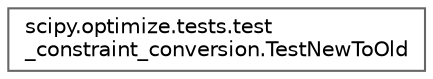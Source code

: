 digraph "Graphical Class Hierarchy"
{
 // LATEX_PDF_SIZE
  bgcolor="transparent";
  edge [fontname=Helvetica,fontsize=10,labelfontname=Helvetica,labelfontsize=10];
  node [fontname=Helvetica,fontsize=10,shape=box,height=0.2,width=0.4];
  rankdir="LR";
  Node0 [id="Node000000",label="scipy.optimize.tests.test\l_constraint_conversion.TestNewToOld",height=0.2,width=0.4,color="grey40", fillcolor="white", style="filled",URL="$dc/dbb/classscipy_1_1optimize_1_1tests_1_1test__constraint__conversion_1_1TestNewToOld.html",tooltip=" "];
}
